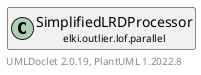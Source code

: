 @startuml
    remove .*\.(Instance|Par|Parameterizer|Factory)$
    set namespaceSeparator none
    hide empty fields
    hide empty methods

    class "<size:14>SimplifiedLRDProcessor.Instance\n<size:10>elki.outlier.lof.parallel" as elki.outlier.lof.parallel.SimplifiedLRDProcessor.Instance [[SimplifiedLRDProcessor.Instance.html]] {
        +Instance(Instance)
        +map(DBIDRef): void
    }

    abstract class "<size:14>AbstractDoubleProcessor.Instance\n<size:10>elki.parallel.processor" as elki.parallel.processor.AbstractDoubleProcessor.Instance [[../../../parallel/processor/AbstractDoubleProcessor.Instance.html]] {
        {abstract} +map(DBIDRef): void
    }
    class "<size:14>SimplifiedLRDProcessor\n<size:10>elki.outlier.lof.parallel" as elki.outlier.lof.parallel.SimplifiedLRDProcessor [[SimplifiedLRDProcessor.html]]

    elki.parallel.processor.AbstractDoubleProcessor.Instance <|-- elki.outlier.lof.parallel.SimplifiedLRDProcessor.Instance
    elki.outlier.lof.parallel.SimplifiedLRDProcessor +-- elki.outlier.lof.parallel.SimplifiedLRDProcessor.Instance

    center footer UMLDoclet 2.0.19, PlantUML 1.2022.8
@enduml

